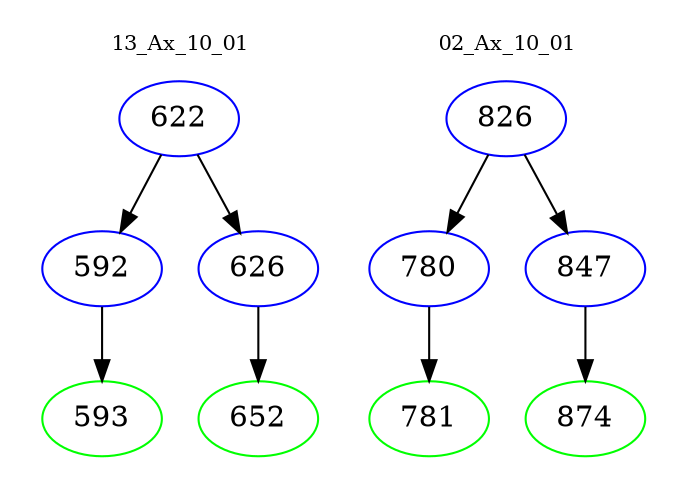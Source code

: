 digraph{
subgraph cluster_0 {
color = white
label = "13_Ax_10_01";
fontsize=10;
T0_622 [label="622", color="blue"]
T0_622 -> T0_592 [color="black"]
T0_592 [label="592", color="blue"]
T0_592 -> T0_593 [color="black"]
T0_593 [label="593", color="green"]
T0_622 -> T0_626 [color="black"]
T0_626 [label="626", color="blue"]
T0_626 -> T0_652 [color="black"]
T0_652 [label="652", color="green"]
}
subgraph cluster_1 {
color = white
label = "02_Ax_10_01";
fontsize=10;
T1_826 [label="826", color="blue"]
T1_826 -> T1_780 [color="black"]
T1_780 [label="780", color="blue"]
T1_780 -> T1_781 [color="black"]
T1_781 [label="781", color="green"]
T1_826 -> T1_847 [color="black"]
T1_847 [label="847", color="blue"]
T1_847 -> T1_874 [color="black"]
T1_874 [label="874", color="green"]
}
}
